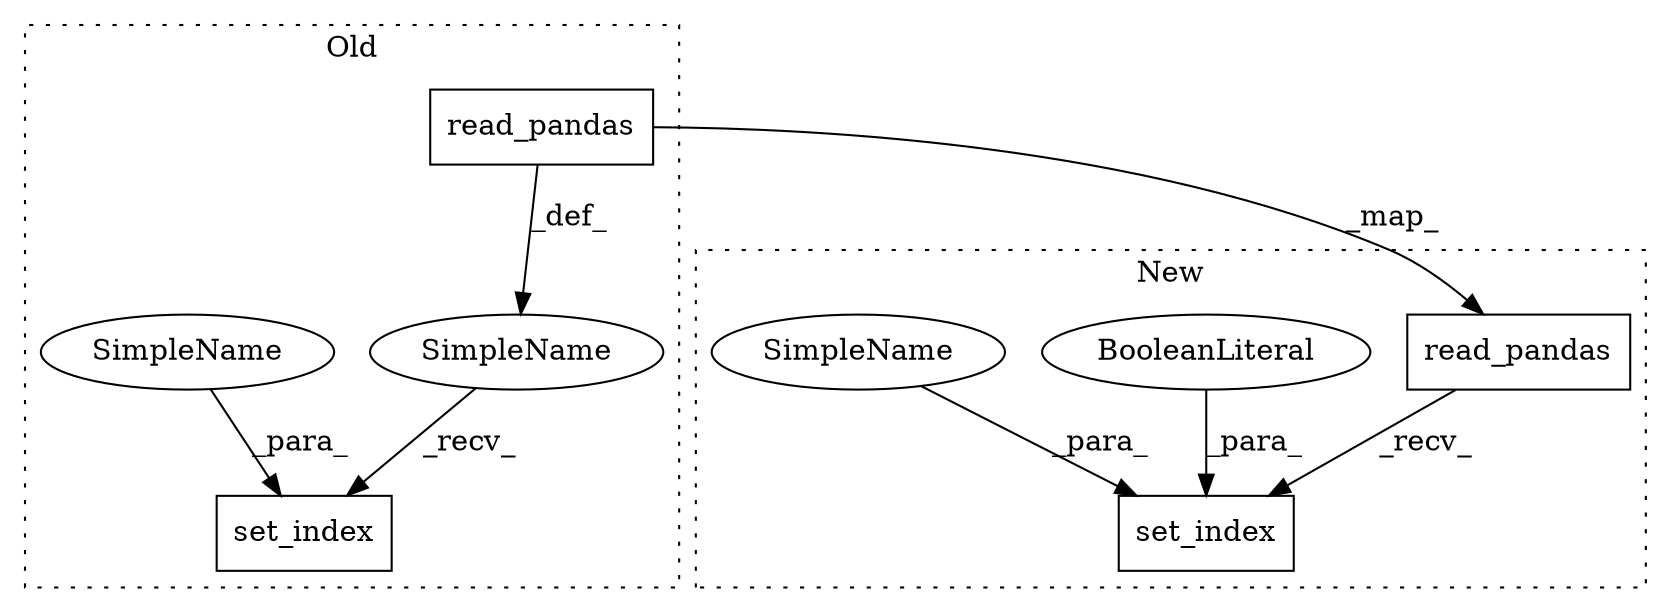 digraph G {
subgraph cluster0 {
1 [label="read_pandas" a="32" s="6092" l="13" shape="box"];
3 [label="set_index" a="32" s="6106,6126" l="10,1" shape="box"];
4 [label="SimpleName" a="42" s="" l="" shape="ellipse"];
7 [label="SimpleName" a="42" s="6116" l="10" shape="ellipse"];
label = "Old";
style="dotted";
}
subgraph cluster1 {
2 [label="read_pandas" a="32" s="6100" l="13" shape="box"];
5 [label="set_index" a="32" s="6122,6147" l="10,1" shape="box"];
6 [label="BooleanLiteral" a="9" s="6143" l="4" shape="ellipse"];
8 [label="SimpleName" a="42" s="6132" l="10" shape="ellipse"];
label = "New";
style="dotted";
}
1 -> 4 [label="_def_"];
1 -> 2 [label="_map_"];
2 -> 5 [label="_recv_"];
4 -> 3 [label="_recv_"];
6 -> 5 [label="_para_"];
7 -> 3 [label="_para_"];
8 -> 5 [label="_para_"];
}